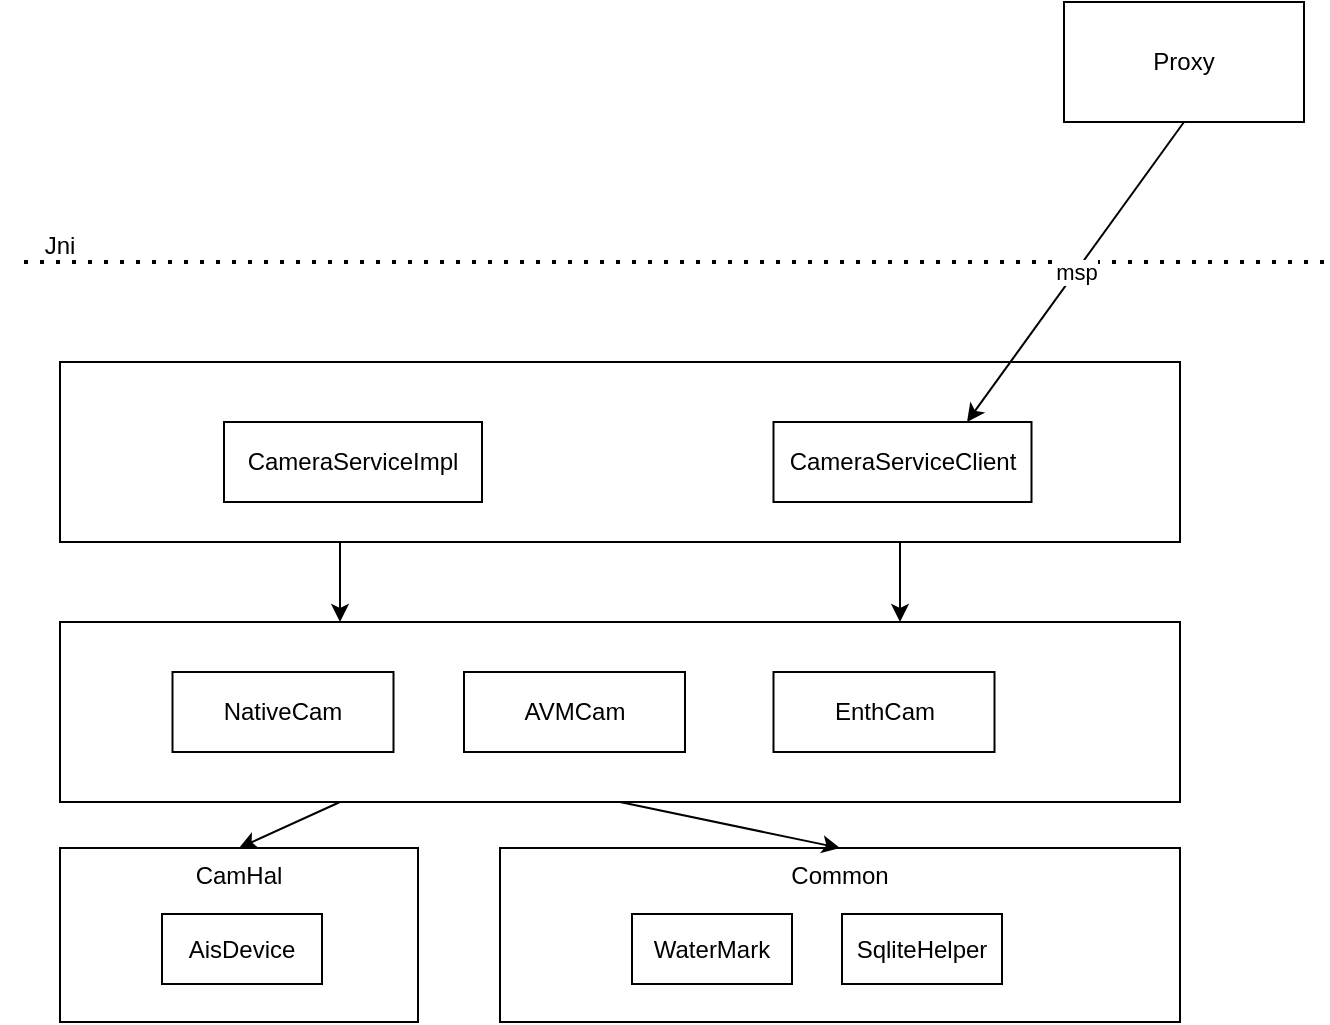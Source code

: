 <mxfile version="16.1.4" type="github" pages="2">
  <diagram id="tb1Oh87HVTWQbizAyNp_" name="Page-1">
    <mxGraphModel dx="1990" dy="1133" grid="1" gridSize="10" guides="1" tooltips="1" connect="1" arrows="1" fold="1" page="1" pageScale="1" pageWidth="827" pageHeight="1169" math="0" shadow="0">
      <root>
        <mxCell id="0" />
        <mxCell id="1" parent="0" />
        <mxCell id="r3CdGSNLSoonVnB5vRf6-3" value="CamHal" style="rounded=0;whiteSpace=wrap;html=1;verticalAlign=top;" vertex="1" parent="1">
          <mxGeometry x="118" y="663" width="179" height="87" as="geometry" />
        </mxCell>
        <mxCell id="r3CdGSNLSoonVnB5vRf6-4" value="AisDevice" style="rounded=0;whiteSpace=wrap;html=1;" vertex="1" parent="1">
          <mxGeometry x="169" y="696" width="80" height="35" as="geometry" />
        </mxCell>
        <mxCell id="r3CdGSNLSoonVnB5vRf6-5" value="Common" style="rounded=0;whiteSpace=wrap;html=1;verticalAlign=top;" vertex="1" parent="1">
          <mxGeometry x="338" y="663" width="340" height="87" as="geometry" />
        </mxCell>
        <mxCell id="r3CdGSNLSoonVnB5vRf6-6" value="WaterMark" style="rounded=0;whiteSpace=wrap;html=1;" vertex="1" parent="1">
          <mxGeometry x="404" y="696" width="80" height="35" as="geometry" />
        </mxCell>
        <mxCell id="r3CdGSNLSoonVnB5vRf6-7" value="SqliteHelper" style="rounded=0;whiteSpace=wrap;html=1;" vertex="1" parent="1">
          <mxGeometry x="509" y="696" width="80" height="35" as="geometry" />
        </mxCell>
        <mxCell id="r3CdGSNLSoonVnB5vRf6-9" value="" style="rounded=0;whiteSpace=wrap;html=1;" vertex="1" parent="1">
          <mxGeometry x="118" y="550" width="560" height="90" as="geometry" />
        </mxCell>
        <mxCell id="r3CdGSNLSoonVnB5vRf6-10" value="NativeCam" style="rounded=0;whiteSpace=wrap;html=1;" vertex="1" parent="1">
          <mxGeometry x="174.25" y="575" width="110.5" height="40" as="geometry" />
        </mxCell>
        <mxCell id="r3CdGSNLSoonVnB5vRf6-11" value="AVMCam" style="rounded=0;whiteSpace=wrap;html=1;" vertex="1" parent="1">
          <mxGeometry x="320" y="575" width="110.5" height="40" as="geometry" />
        </mxCell>
        <mxCell id="r3CdGSNLSoonVnB5vRf6-12" value="EnthCam" style="rounded=0;whiteSpace=wrap;html=1;" vertex="1" parent="1">
          <mxGeometry x="474.75" y="575" width="110.5" height="40" as="geometry" />
        </mxCell>
        <mxCell id="r3CdGSNLSoonVnB5vRf6-13" value="" style="rounded=0;whiteSpace=wrap;html=1;" vertex="1" parent="1">
          <mxGeometry x="118" y="420" width="560" height="90" as="geometry" />
        </mxCell>
        <mxCell id="r3CdGSNLSoonVnB5vRf6-14" value="CameraServiceImpl" style="rounded=0;whiteSpace=wrap;html=1;" vertex="1" parent="1">
          <mxGeometry x="200" y="450" width="129" height="40" as="geometry" />
        </mxCell>
        <mxCell id="r3CdGSNLSoonVnB5vRf6-15" value="CameraServiceClient" style="rounded=0;whiteSpace=wrap;html=1;" vertex="1" parent="1">
          <mxGeometry x="474.75" y="450" width="129" height="40" as="geometry" />
        </mxCell>
        <mxCell id="r3CdGSNLSoonVnB5vRf6-16" value="" style="endArrow=classic;html=1;rounded=0;exitX=0.25;exitY=1;exitDx=0;exitDy=0;entryX=0.5;entryY=0;entryDx=0;entryDy=0;" edge="1" parent="1" source="r3CdGSNLSoonVnB5vRf6-9" target="r3CdGSNLSoonVnB5vRf6-3">
          <mxGeometry width="50" height="50" relative="1" as="geometry">
            <mxPoint x="488" y="560" as="sourcePoint" />
            <mxPoint x="538" y="510" as="targetPoint" />
          </mxGeometry>
        </mxCell>
        <mxCell id="r3CdGSNLSoonVnB5vRf6-17" value="" style="endArrow=classic;html=1;rounded=0;exitX=0.5;exitY=1;exitDx=0;exitDy=0;entryX=0.5;entryY=0;entryDx=0;entryDy=0;" edge="1" parent="1" source="r3CdGSNLSoonVnB5vRf6-9" target="r3CdGSNLSoonVnB5vRf6-5">
          <mxGeometry width="50" height="50" relative="1" as="geometry">
            <mxPoint x="488" y="560" as="sourcePoint" />
            <mxPoint x="538" y="510" as="targetPoint" />
          </mxGeometry>
        </mxCell>
        <mxCell id="r3CdGSNLSoonVnB5vRf6-18" value="" style="endArrow=classic;html=1;rounded=0;exitX=0.25;exitY=1;exitDx=0;exitDy=0;entryX=0.25;entryY=0;entryDx=0;entryDy=0;" edge="1" parent="1" source="r3CdGSNLSoonVnB5vRf6-13" target="r3CdGSNLSoonVnB5vRf6-9">
          <mxGeometry width="50" height="50" relative="1" as="geometry">
            <mxPoint x="488" y="560" as="sourcePoint" />
            <mxPoint x="538" y="510" as="targetPoint" />
          </mxGeometry>
        </mxCell>
        <mxCell id="r3CdGSNLSoonVnB5vRf6-19" value="" style="endArrow=classic;html=1;rounded=0;exitX=0.75;exitY=1;exitDx=0;exitDy=0;entryX=0.75;entryY=0;entryDx=0;entryDy=0;" edge="1" parent="1" source="r3CdGSNLSoonVnB5vRf6-13" target="r3CdGSNLSoonVnB5vRf6-9">
          <mxGeometry width="50" height="50" relative="1" as="geometry">
            <mxPoint x="488" y="560" as="sourcePoint" />
            <mxPoint x="538" y="510" as="targetPoint" />
          </mxGeometry>
        </mxCell>
        <mxCell id="r3CdGSNLSoonVnB5vRf6-20" value="" style="endArrow=none;dashed=1;html=1;dashPattern=1 3;strokeWidth=2;rounded=0;" edge="1" parent="1">
          <mxGeometry width="50" height="50" relative="1" as="geometry">
            <mxPoint x="100" y="370" as="sourcePoint" />
            <mxPoint x="750" y="370" as="targetPoint" />
          </mxGeometry>
        </mxCell>
        <mxCell id="r3CdGSNLSoonVnB5vRf6-21" value="Proxy" style="rounded=0;whiteSpace=wrap;html=1;" vertex="1" parent="1">
          <mxGeometry x="620" y="240" width="120" height="60" as="geometry" />
        </mxCell>
        <mxCell id="r3CdGSNLSoonVnB5vRf6-23" value="msp" style="endArrow=classic;html=1;rounded=0;exitX=0.5;exitY=1;exitDx=0;exitDy=0;entryX=0.75;entryY=0;entryDx=0;entryDy=0;" edge="1" parent="1" source="r3CdGSNLSoonVnB5vRf6-21" target="r3CdGSNLSoonVnB5vRf6-15">
          <mxGeometry width="50" height="50" relative="1" as="geometry">
            <mxPoint x="600" y="330" as="sourcePoint" />
            <mxPoint x="650" y="280" as="targetPoint" />
          </mxGeometry>
        </mxCell>
        <mxCell id="r3CdGSNLSoonVnB5vRf6-25" value="Jni" style="text;html=1;strokeColor=none;fillColor=none;align=center;verticalAlign=middle;whiteSpace=wrap;rounded=0;" vertex="1" parent="1">
          <mxGeometry x="88" y="347" width="60" height="30" as="geometry" />
        </mxCell>
      </root>
    </mxGraphModel>
  </diagram>
  <diagram id="Vr9krDSfsFgZfgIQ5jhV" name="Page-2">
    <mxGraphModel dx="1137" dy="647" grid="1" gridSize="10" guides="1" tooltips="1" connect="1" arrows="1" fold="1" page="1" pageScale="1" pageWidth="827" pageHeight="1169" math="0" shadow="0">
      <root>
        <mxCell id="u3Q_NO3_-VGqsI23rNcN-0" />
        <mxCell id="u3Q_NO3_-VGqsI23rNcN-1" parent="u3Q_NO3_-VGqsI23rNcN-0" />
        <mxCell id="lzBk6uFQj6bkeU6I54EV-19" value="HHTCameraService" style="rounded=0;whiteSpace=wrap;html=1;verticalAlign=top;align=left;fillColor=#e1d5e7;strokeColor=#9673a6;" vertex="1" parent="u3Q_NO3_-VGqsI23rNcN-1">
          <mxGeometry x="137" y="451.45" width="850" height="548.55" as="geometry" />
        </mxCell>
        <mxCell id="lzBk6uFQj6bkeU6I54EV-20" value="&lt;span style=&quot;text-align: center&quot;&gt;CameraServiceManager&lt;/span&gt;" style="rounded=0;whiteSpace=wrap;html=1;verticalAlign=top;align=left;fillColor=#FFF2CC;" vertex="1" parent="u3Q_NO3_-VGqsI23rNcN-1">
          <mxGeometry x="137" y="275" width="850" height="130" as="geometry" />
        </mxCell>
        <mxCell id="u3Q_NO3_-VGqsI23rNcN-11" value="LoopRecord" style="rounded=0;whiteSpace=wrap;html=1;verticalAlign=top;align=left;fillColor=#e1d5e7;strokeColor=#9673a6;" vertex="1" parent="u3Q_NO3_-VGqsI23rNcN-1">
          <mxGeometry x="150" y="590.45" width="507" height="240" as="geometry" />
        </mxCell>
        <mxCell id="u3Q_NO3_-VGqsI23rNcN-10" value="Common" style="rounded=0;whiteSpace=wrap;html=1;verticalAlign=top;align=left;fillColor=#e1d5e7;strokeColor=#9673a6;" vertex="1" parent="u3Q_NO3_-VGqsI23rNcN-1">
          <mxGeometry x="673" y="590.45" width="297" height="240" as="geometry" />
        </mxCell>
        <mxCell id="u3Q_NO3_-VGqsI23rNcN-2" value="LoopRecordImpl" style="rounded=0;whiteSpace=wrap;html=1;align=left;verticalAlign=top;fillColor=#e1d5e7;strokeColor=#9673a6;" vertex="1" parent="u3Q_NO3_-VGqsI23rNcN-1">
          <mxGeometry x="160" y="624" width="490" height="107" as="geometry" />
        </mxCell>
        <mxCell id="u3Q_NO3_-VGqsI23rNcN-4" value="LoopRecordComsumer" style="rounded=0;whiteSpace=wrap;html=1;fillColor=#e1d5e7;strokeColor=#9673a6;" vertex="1" parent="u3Q_NO3_-VGqsI23rNcN-1">
          <mxGeometry x="306" y="758.45" width="180" height="60" as="geometry" />
        </mxCell>
        <mxCell id="u3Q_NO3_-VGqsI23rNcN-5" value="EncodeQueue" style="rounded=0;whiteSpace=wrap;html=1;fillColor=#e1d5e7;strokeColor=#9673a6;" vertex="1" parent="u3Q_NO3_-VGqsI23rNcN-1">
          <mxGeometry x="836.75" y="618.95" width="120" height="60" as="geometry" />
        </mxCell>
        <mxCell id="u3Q_NO3_-VGqsI23rNcN-6" value="GLRGBSurface" style="rounded=0;whiteSpace=wrap;html=1;fillColor=#e1d5e7;strokeColor=#9673a6;" vertex="1" parent="u3Q_NO3_-VGqsI23rNcN-1">
          <mxGeometry x="836.75" y="690.95" width="120" height="60" as="geometry" />
        </mxCell>
        <mxCell id="u3Q_NO3_-VGqsI23rNcN-7" value="Watermark" style="rounded=0;whiteSpace=wrap;html=1;fillColor=#e1d5e7;strokeColor=#9673a6;" vertex="1" parent="u3Q_NO3_-VGqsI23rNcN-1">
          <mxGeometry x="836.75" y="764.95" width="120" height="60" as="geometry" />
        </mxCell>
        <mxCell id="u3Q_NO3_-VGqsI23rNcN-8" value="FileHelper" style="rounded=0;whiteSpace=wrap;html=1;fillColor=#e1d5e7;strokeColor=#9673a6;" vertex="1" parent="u3Q_NO3_-VGqsI23rNcN-1">
          <mxGeometry x="680" y="765.45" width="120" height="60" as="geometry" />
        </mxCell>
        <mxCell id="u3Q_NO3_-VGqsI23rNcN-9" value="SqliteHelper" style="rounded=0;whiteSpace=wrap;html=1;fillColor=#e1d5e7;strokeColor=#9673a6;" vertex="1" parent="u3Q_NO3_-VGqsI23rNcN-1">
          <mxGeometry x="680" y="690.45" width="120" height="60" as="geometry" />
        </mxCell>
        <mxCell id="u3Q_NO3_-VGqsI23rNcN-12" value="AisProvider" style="rounded=0;whiteSpace=wrap;html=1;align=center;verticalAlign=middle;fillColor=#e1d5e7;strokeColor=#9673a6;" vertex="1" parent="u3Q_NO3_-VGqsI23rNcN-1">
          <mxGeometry x="160" y="758.45" width="140" height="60" as="geometry" />
        </mxCell>
        <mxCell id="u3Q_NO3_-VGqsI23rNcN-13" value="FileProvider" style="rounded=0;whiteSpace=wrap;html=1;fillColor=#e1d5e7;strokeColor=#9673a6;" vertex="1" parent="u3Q_NO3_-VGqsI23rNcN-1">
          <mxGeometry x="500" y="758.45" width="150" height="60" as="geometry" />
        </mxCell>
        <mxCell id="u3Q_NO3_-VGqsI23rNcN-14" value="CamHal" style="rounded=0;whiteSpace=wrap;html=1;verticalAlign=top;align=left;fillColor=#e1d5e7;strokeColor=#9673a6;" vertex="1" parent="u3Q_NO3_-VGqsI23rNcN-1">
          <mxGeometry x="150" y="861.45" width="830" height="138.55" as="geometry" />
        </mxCell>
        <mxCell id="u3Q_NO3_-VGqsI23rNcN-15" value="AisDevice" style="rounded=0;whiteSpace=wrap;html=1;align=left;verticalAlign=top;fillColor=#e1d5e7;strokeColor=#9673a6;" vertex="1" parent="u3Q_NO3_-VGqsI23rNcN-1">
          <mxGeometry x="167" y="899.45" width="800" height="90.55" as="geometry" />
        </mxCell>
        <mxCell id="u3Q_NO3_-VGqsI23rNcN-16" value="" style="endArrow=classic;html=1;rounded=0;entryX=0.5;entryY=1;entryDx=0;entryDy=0;fillColor=#f8cecc;strokeColor=#0000CC;startArrow=classic;startFill=1;" edge="1" parent="u3Q_NO3_-VGqsI23rNcN-1" target="u3Q_NO3_-VGqsI23rNcN-12">
          <mxGeometry width="50" height="50" relative="1" as="geometry">
            <mxPoint x="230" y="901" as="sourcePoint" />
            <mxPoint x="499" y="850.45" as="targetPoint" />
          </mxGeometry>
        </mxCell>
        <mxCell id="u3Q_NO3_-VGqsI23rNcN-17" value="" style="endArrow=classic;html=1;rounded=0;exitX=1;exitY=0.5;exitDx=0;exitDy=0;entryX=0.5;entryY=1;entryDx=0;entryDy=0;fillColor=#f8cecc;strokeColor=#0000CC;startArrow=classic;startFill=1;" edge="1" parent="u3Q_NO3_-VGqsI23rNcN-1" source="u3Q_NO3_-VGqsI23rNcN-5" target="u3Q_NO3_-VGqsI23rNcN-4">
          <mxGeometry width="50" height="50" relative="1" as="geometry">
            <mxPoint x="449" y="900.45" as="sourcePoint" />
            <mxPoint x="499" y="850.45" as="targetPoint" />
            <Array as="points">
              <mxPoint x="980" y="649" />
              <mxPoint x="980" y="741" />
              <mxPoint x="980" y="854" />
              <mxPoint x="700" y="854" />
              <mxPoint x="396" y="854" />
            </Array>
          </mxGeometry>
        </mxCell>
        <mxCell id="u3Q_NO3_-VGqsI23rNcN-18" value="" style="endArrow=classic;html=1;rounded=0;exitX=0.5;exitY=1;exitDx=0;exitDy=0;entryX=0.5;entryY=1;entryDx=0;entryDy=0;fillColor=#f8cecc;strokeColor=#0000CC;startArrow=classic;startFill=1;" edge="1" parent="u3Q_NO3_-VGqsI23rNcN-1" source="u3Q_NO3_-VGqsI23rNcN-8" target="u3Q_NO3_-VGqsI23rNcN-13">
          <mxGeometry width="50" height="50" relative="1" as="geometry">
            <mxPoint x="449" y="900.45" as="sourcePoint" />
            <mxPoint x="499" y="850.45" as="targetPoint" />
            <Array as="points">
              <mxPoint x="740" y="844" />
              <mxPoint x="660" y="844" />
              <mxPoint x="575" y="844" />
            </Array>
          </mxGeometry>
        </mxCell>
        <mxCell id="u3Q_NO3_-VGqsI23rNcN-19" value="" style="endArrow=classic;html=1;rounded=0;exitX=0.5;exitY=0;exitDx=0;exitDy=0;entryX=0.5;entryY=1;entryDx=0;entryDy=0;" edge="1" parent="u3Q_NO3_-VGqsI23rNcN-1" source="u3Q_NO3_-VGqsI23rNcN-6" target="u3Q_NO3_-VGqsI23rNcN-5">
          <mxGeometry width="50" height="50" relative="1" as="geometry">
            <mxPoint x="1069.25" y="660.95" as="sourcePoint" />
            <mxPoint x="1119.25" y="610.95" as="targetPoint" />
          </mxGeometry>
        </mxCell>
        <mxCell id="u3Q_NO3_-VGqsI23rNcN-20" value="" style="endArrow=classic;html=1;rounded=0;exitX=0.5;exitY=0;exitDx=0;exitDy=0;entryX=0.5;entryY=1;entryDx=0;entryDy=0;" edge="1" parent="u3Q_NO3_-VGqsI23rNcN-1" source="u3Q_NO3_-VGqsI23rNcN-7" target="u3Q_NO3_-VGqsI23rNcN-6">
          <mxGeometry width="50" height="50" relative="1" as="geometry">
            <mxPoint x="1136.25" y="813.95" as="sourcePoint" />
            <mxPoint x="1106.25" y="790.95" as="targetPoint" />
          </mxGeometry>
        </mxCell>
        <mxCell id="u3Q_NO3_-VGqsI23rNcN-22" value="" style="endArrow=classic;html=1;rounded=0;exitX=0.25;exitY=1;exitDx=0;exitDy=0;entryX=0.75;entryY=1;entryDx=0;entryDy=0;fillColor=#f8cecc;strokeColor=#0000CC;startArrow=classic;startFill=1;" edge="1" parent="u3Q_NO3_-VGqsI23rNcN-1" source="u3Q_NO3_-VGqsI23rNcN-9" target="u3Q_NO3_-VGqsI23rNcN-13">
          <mxGeometry width="50" height="50" relative="1" as="geometry">
            <mxPoint x="676" y="993.45" as="sourcePoint" />
            <mxPoint x="631" y="783.45" as="targetPoint" />
            <Array as="points">
              <mxPoint x="710" y="840.45" />
              <mxPoint x="613" y="840" />
            </Array>
          </mxGeometry>
        </mxCell>
        <mxCell id="u3Q_NO3_-VGqsI23rNcN-23" value="" style="endArrow=classic;html=1;rounded=0;exitX=0.5;exitY=0;exitDx=0;exitDy=0;startArrow=classic;startFill=1;strokeColor=#0000CC;entryX=0.143;entryY=1.01;entryDx=0;entryDy=0;entryPerimeter=0;" edge="1" parent="u3Q_NO3_-VGqsI23rNcN-1" source="u3Q_NO3_-VGqsI23rNcN-12" target="u3Q_NO3_-VGqsI23rNcN-2">
          <mxGeometry width="50" height="50" relative="1" as="geometry">
            <mxPoint x="357" y="910.45" as="sourcePoint" />
            <mxPoint x="230" y="721" as="targetPoint" />
          </mxGeometry>
        </mxCell>
        <mxCell id="u3Q_NO3_-VGqsI23rNcN-25" value="" style="endArrow=classic;html=1;rounded=0;exitX=0.5;exitY=0;exitDx=0;exitDy=0;startArrow=classic;startFill=1;strokeColor=#0000CC;entryX=0.48;entryY=1.01;entryDx=0;entryDy=0;entryPerimeter=0;" edge="1" parent="u3Q_NO3_-VGqsI23rNcN-1" source="u3Q_NO3_-VGqsI23rNcN-4" target="u3Q_NO3_-VGqsI23rNcN-2">
          <mxGeometry width="50" height="50" relative="1" as="geometry">
            <mxPoint x="237" y="733.45" as="sourcePoint" />
            <mxPoint x="398" y="724" as="targetPoint" />
          </mxGeometry>
        </mxCell>
        <mxCell id="u3Q_NO3_-VGqsI23rNcN-26" value="" style="endArrow=classic;html=1;rounded=0;exitX=0;exitY=0.5;exitDx=0;exitDy=0;entryX=1;entryY=0.5;entryDx=0;entryDy=0;" edge="1" parent="u3Q_NO3_-VGqsI23rNcN-1" source="u3Q_NO3_-VGqsI23rNcN-13" target="u3Q_NO3_-VGqsI23rNcN-4">
          <mxGeometry width="50" height="50" relative="1" as="geometry">
            <mxPoint x="237" y="749.45" as="sourcePoint" />
            <mxPoint x="387" y="726.45" as="targetPoint" />
          </mxGeometry>
        </mxCell>
        <mxCell id="u3Q_NO3_-VGqsI23rNcN-27" value="" style="endArrow=classic;html=1;rounded=0;exitX=0.5;exitY=0;exitDx=0;exitDy=0;startArrow=classic;startFill=1;strokeColor=#0000CC;" edge="1" parent="u3Q_NO3_-VGqsI23rNcN-1" source="u3Q_NO3_-VGqsI23rNcN-13">
          <mxGeometry width="50" height="50" relative="1" as="geometry">
            <mxPoint x="357" y="910.45" as="sourcePoint" />
            <mxPoint x="575" y="731" as="targetPoint" />
          </mxGeometry>
        </mxCell>
        <mxCell id="u3Q_NO3_-VGqsI23rNcN-28" value="HHTCameraServiceImpl" style="rounded=0;whiteSpace=wrap;html=1;align=left;verticalAlign=top;fillColor=#e1d5e7;strokeColor=#9673a6;" vertex="1" parent="u3Q_NO3_-VGqsI23rNcN-1">
          <mxGeometry x="150" y="480" width="510" height="84" as="geometry" />
        </mxCell>
        <mxCell id="u3Q_NO3_-VGqsI23rNcN-29" value="" style="endArrow=classic;html=1;rounded=0;fillColor=#f8cecc;strokeColor=#0000CC;startArrow=classic;startFill=1;entryX=0.235;entryY=1.012;entryDx=0;entryDy=0;entryPerimeter=0;" edge="1" parent="u3Q_NO3_-VGqsI23rNcN-1" target="u3Q_NO3_-VGqsI23rNcN-28">
          <mxGeometry width="50" height="50" relative="1" as="geometry">
            <mxPoint x="270" y="624" as="sourcePoint" />
            <mxPoint x="270" y="570" as="targetPoint" />
          </mxGeometry>
        </mxCell>
        <mxCell id="u3Q_NO3_-VGqsI23rNcN-51" value="HHTCameraServiceClient" style="rounded=0;whiteSpace=wrap;html=1;align=left;verticalAlign=top;fillColor=#e1d5e7;strokeColor=#9673a6;" vertex="1" parent="u3Q_NO3_-VGqsI23rNcN-1">
          <mxGeometry x="690" y="480" width="277" height="84" as="geometry" />
        </mxCell>
        <mxCell id="u3Q_NO3_-VGqsI23rNcN-52" value="" style="endArrow=classic;html=1;rounded=0;labelBorderColor=none;fontColor=#66FF66;exitX=1;exitY=0.5;exitDx=0;exitDy=0;entryX=0;entryY=0.5;entryDx=0;entryDy=0;startArrow=classic;startFill=1;strokeColor=#0000CC;" edge="1" parent="u3Q_NO3_-VGqsI23rNcN-1" source="u3Q_NO3_-VGqsI23rNcN-28" target="u3Q_NO3_-VGqsI23rNcN-51">
          <mxGeometry width="50" height="50" relative="1" as="geometry">
            <mxPoint x="218" y="751.45" as="sourcePoint" />
            <mxPoint x="268" y="701.45" as="targetPoint" />
          </mxGeometry>
        </mxCell>
        <mxCell id="lzBk6uFQj6bkeU6I54EV-0" value="CameraDevice" style="rounded=0;whiteSpace=wrap;html=1;fontColor=#000000;align=left;verticalAlign=top;fillColor=#FFF2CC;" vertex="1" parent="u3Q_NO3_-VGqsI23rNcN-1">
          <mxGeometry x="152.25" y="308.5" width="317.75" height="82.5" as="geometry" />
        </mxCell>
        <mxCell id="lzBk6uFQj6bkeU6I54EV-1" value="" style="rounded=0;whiteSpace=wrap;html=1;dashed=1;fillColor=#E6E6E6;strokeWidth=2;" vertex="1" parent="u3Q_NO3_-VGqsI23rNcN-1">
          <mxGeometry x="144.25" y="102" width="845.75" height="150" as="geometry" />
        </mxCell>
        <mxCell id="lzBk6uFQj6bkeU6I54EV-2" value="" style="rounded=1;whiteSpace=wrap;html=1;fillColor=none;strokeWidth=2;dashed=1;" vertex="1" parent="u3Q_NO3_-VGqsI23rNcN-1">
          <mxGeometry x="602" y="142" width="372.75" height="95" as="geometry" />
        </mxCell>
        <mxCell id="lzBk6uFQj6bkeU6I54EV-3" value="Legend" style="text;html=1;strokeColor=none;fillColor=none;align=center;verticalAlign=middle;whiteSpace=wrap;rounded=0;dashed=1;fontSize=16;fontStyle=1" vertex="1" parent="u3Q_NO3_-VGqsI23rNcN-1">
          <mxGeometry x="152.25" y="112" width="70" height="20" as="geometry" />
        </mxCell>
        <mxCell id="lzBk6uFQj6bkeU6I54EV-4" value="Invoke Type" style="text;html=1;strokeColor=none;fillColor=none;align=center;verticalAlign=middle;whiteSpace=wrap;rounded=0;dashed=1;fontSize=16;fontStyle=3" vertex="1" parent="u3Q_NO3_-VGqsI23rNcN-1">
          <mxGeometry x="624" y="147" width="120" height="20" as="geometry" />
        </mxCell>
        <mxCell id="lzBk6uFQj6bkeU6I54EV-5" value="&lt;font style=&quot;font-size: 12px&quot;&gt;&lt;b&gt;Binder&lt;/b&gt;&lt;/font&gt;" style="text;html=1;strokeColor=none;fillColor=none;align=center;verticalAlign=middle;whiteSpace=wrap;rounded=0;dashed=1;fontSize=16;fontStyle=0" vertex="1" parent="u3Q_NO3_-VGqsI23rNcN-1">
          <mxGeometry x="640.75" y="179.5" width="120" height="20" as="geometry" />
        </mxCell>
        <mxCell id="lzBk6uFQj6bkeU6I54EV-6" value="" style="endArrow=classic;startArrow=classic;html=1;fontSize=16;strokeColor=#3333FF;dashed=1;" edge="1" parent="u3Q_NO3_-VGqsI23rNcN-1">
          <mxGeometry width="50" height="50" relative="1" as="geometry">
            <mxPoint x="661.75" y="207" as="sourcePoint" />
            <mxPoint x="741.75" y="207" as="targetPoint" />
          </mxGeometry>
        </mxCell>
        <mxCell id="lzBk6uFQj6bkeU6I54EV-7" value="&lt;font style=&quot;font-size: 12px&quot;&gt;&lt;b&gt;Binder(vnd)&lt;/b&gt;&lt;/font&gt;" style="text;html=1;strokeColor=none;fillColor=none;align=center;verticalAlign=middle;whiteSpace=wrap;rounded=0;dashed=1;fontSize=16;fontStyle=0" vertex="1" parent="u3Q_NO3_-VGqsI23rNcN-1">
          <mxGeometry x="752.75" y="179.5" width="120" height="20" as="geometry" />
        </mxCell>
        <mxCell id="lzBk6uFQj6bkeU6I54EV-8" value="" style="endArrow=classic;startArrow=classic;html=1;fontSize=16;strokeColor=#FF0000;dashed=1;" edge="1" parent="u3Q_NO3_-VGqsI23rNcN-1">
          <mxGeometry width="50" height="50" relative="1" as="geometry">
            <mxPoint x="772.75" y="207" as="sourcePoint" />
            <mxPoint x="852.75" y="207" as="targetPoint" />
          </mxGeometry>
        </mxCell>
        <mxCell id="lzBk6uFQj6bkeU6I54EV-9" value="&lt;span style=&quot;font-size: 12px&quot;&gt;&lt;b&gt;Invoke&lt;/b&gt;&lt;/span&gt;" style="text;html=1;strokeColor=none;fillColor=none;align=center;verticalAlign=middle;whiteSpace=wrap;rounded=0;dashed=1;fontSize=16;fontStyle=0" vertex="1" parent="u3Q_NO3_-VGqsI23rNcN-1">
          <mxGeometry x="862.75" y="179.5" width="120" height="20" as="geometry" />
        </mxCell>
        <mxCell id="lzBk6uFQj6bkeU6I54EV-10" value="" style="endArrow=classic;startArrow=classic;html=1;fontSize=16;strokeColor=#3333FF;" edge="1" parent="u3Q_NO3_-VGqsI23rNcN-1">
          <mxGeometry width="50" height="50" relative="1" as="geometry">
            <mxPoint x="882.75" y="207" as="sourcePoint" />
            <mxPoint x="962.75" y="207" as="targetPoint" />
          </mxGeometry>
        </mxCell>
        <mxCell id="lzBk6uFQj6bkeU6I54EV-11" value="" style="rounded=1;whiteSpace=wrap;html=1;fillColor=none;strokeWidth=2;dashed=1;" vertex="1" parent="u3Q_NO3_-VGqsI23rNcN-1">
          <mxGeometry x="158" y="142" width="432" height="95" as="geometry" />
        </mxCell>
        <mxCell id="lzBk6uFQj6bkeU6I54EV-12" value="Scope" style="text;html=1;strokeColor=none;fillColor=none;align=center;verticalAlign=middle;whiteSpace=wrap;rounded=0;dashed=1;fontSize=16;fontStyle=3" vertex="1" parent="u3Q_NO3_-VGqsI23rNcN-1">
          <mxGeometry x="130" y="142" width="120" height="20" as="geometry" />
        </mxCell>
        <mxCell id="lzBk6uFQj6bkeU6I54EV-13" value="&lt;b&gt;AOSP&lt;/b&gt;" style="rounded=1;whiteSpace=wrap;html=1;shadow=0;align=center;verticalAlign=top;fillColor=#CCE5FF;" vertex="1" parent="u3Q_NO3_-VGqsI23rNcN-1">
          <mxGeometry x="317" y="187.69" width="120" height="30" as="geometry" />
        </mxCell>
        <mxCell id="lzBk6uFQj6bkeU6I54EV-14" value="&lt;b&gt;HMI&lt;/b&gt;" style="rounded=1;whiteSpace=wrap;html=1;shadow=0;align=center;verticalAlign=top;fillColor=#fff2cc;" vertex="1" parent="u3Q_NO3_-VGqsI23rNcN-1">
          <mxGeometry x="188" y="187.69" width="120" height="30" as="geometry" />
        </mxCell>
        <mxCell id="lzBk6uFQj6bkeU6I54EV-15" value="&lt;b&gt;MW&lt;/b&gt;" style="rounded=1;whiteSpace=wrap;html=1;shadow=0;align=center;verticalAlign=top;fillColor=#E5CCFF;" vertex="1" parent="u3Q_NO3_-VGqsI23rNcN-1">
          <mxGeometry x="448" y="187.69" width="120" height="30" as="geometry" />
        </mxCell>
        <mxCell id="lzBk6uFQj6bkeU6I54EV-21" value="" style="endArrow=none;dashed=1;html=1;rounded=0;labelBorderColor=none;fontColor=#000000;" edge="1" parent="u3Q_NO3_-VGqsI23rNcN-1">
          <mxGeometry width="50" height="50" relative="1" as="geometry">
            <mxPoint x="80" y="430" as="sourcePoint" />
            <mxPoint x="1040" y="430" as="targetPoint" />
          </mxGeometry>
        </mxCell>
        <mxCell id="lzBk6uFQj6bkeU6I54EV-22" value="Msp Binder" style="endArrow=classic;startArrow=classic;html=1;fontSize=16;strokeColor=#3333FF;dashed=1;entryX=0.75;entryY=0;entryDx=0;entryDy=0;exitX=0.895;exitY=0.992;exitDx=0;exitDy=0;exitPerimeter=0;" edge="1" parent="u3Q_NO3_-VGqsI23rNcN-1" source="lzBk6uFQj6bkeU6I54EV-20" target="u3Q_NO3_-VGqsI23rNcN-51">
          <mxGeometry width="50" height="50" relative="1" as="geometry">
            <mxPoint x="892" y="414" as="sourcePoint" />
            <mxPoint x="930" y="344" as="targetPoint" />
          </mxGeometry>
        </mxCell>
        <mxCell id="lzBk6uFQj6bkeU6I54EV-23" value="CameraController" style="rounded=0;whiteSpace=wrap;html=1;fontColor=#000000;align=left;verticalAlign=top;fillColor=#FFF2CC;" vertex="1" parent="u3Q_NO3_-VGqsI23rNcN-1">
          <mxGeometry x="480" y="308.5" width="490" height="82.5" as="geometry" />
        </mxCell>
        <mxCell id="lzBk6uFQj6bkeU6I54EV-24" value="AisServer" style="rounded=0;whiteSpace=wrap;html=1;fillColor=#dae8fc;strokeColor=#6c8ebf;align=left;verticalAlign=top;" vertex="1" parent="u3Q_NO3_-VGqsI23rNcN-1">
          <mxGeometry x="138.75" y="1051" width="853" height="69" as="geometry" />
        </mxCell>
        <mxCell id="lzBk6uFQj6bkeU6I54EV-25" value="Hidl&amp;nbsp; binder" style="endArrow=classic;startArrow=classic;html=1;fontSize=16;strokeColor=#FF0000;dashed=1;exitX=0.5;exitY=1;exitDx=0;exitDy=0;entryX=0.5;entryY=0;entryDx=0;entryDy=0;" edge="1" parent="u3Q_NO3_-VGqsI23rNcN-1" source="u3Q_NO3_-VGqsI23rNcN-15" target="lzBk6uFQj6bkeU6I54EV-24">
          <mxGeometry width="50" height="50" relative="1" as="geometry">
            <mxPoint x="1010" y="1064" as="sourcePoint" />
            <mxPoint x="1090" y="1064" as="targetPoint" />
          </mxGeometry>
        </mxCell>
        <mxCell id="lzBk6uFQj6bkeU6I54EV-26" value="startRecord" style="whiteSpace=wrap;html=1;align=center;verticalAlign=middle;fillColor=#FFF2CC;fontColor=#000000;rounded=0;" vertex="1" parent="u3Q_NO3_-VGqsI23rNcN-1">
          <mxGeometry x="160" y="338" width="80" height="20" as="geometry" />
        </mxCell>
        <mxCell id="lzBk6uFQj6bkeU6I54EV-28" value="stopRecord" style="whiteSpace=wrap;html=1;align=center;verticalAlign=middle;fillColor=#FFF2CC;fontColor=#000000;rounded=0;" vertex="1" parent="u3Q_NO3_-VGqsI23rNcN-1">
          <mxGeometry x="250" y="338" width="80" height="20" as="geometry" />
        </mxCell>
        <mxCell id="lzBk6uFQj6bkeU6I54EV-29" value="getCameraState" style="whiteSpace=wrap;html=1;align=center;verticalAlign=middle;fillColor=#FFF2CC;fontColor=#000000;rounded=0;" vertex="1" parent="u3Q_NO3_-VGqsI23rNcN-1">
          <mxGeometry x="339" y="338" width="101" height="20" as="geometry" />
        </mxCell>
        <mxCell id="lzBk6uFQj6bkeU6I54EV-30" value="registerListener" style="whiteSpace=wrap;html=1;align=center;verticalAlign=middle;fillColor=#FFF2CC;fontColor=#000000;rounded=0;" vertex="1" parent="u3Q_NO3_-VGqsI23rNcN-1">
          <mxGeometry x="160" y="364" width="110" height="20" as="geometry" />
        </mxCell>
        <mxCell id="lzBk6uFQj6bkeU6I54EV-31" value="unregisterListener" style="whiteSpace=wrap;html=1;align=center;verticalAlign=middle;fillColor=#FFF2CC;fontColor=#000000;rounded=0;" vertex="1" parent="u3Q_NO3_-VGqsI23rNcN-1">
          <mxGeometry x="280" y="364" width="110" height="20" as="geometry" />
        </mxCell>
        <mxCell id="lzBk6uFQj6bkeU6I54EV-32" value="......" style="whiteSpace=wrap;html=1;align=center;verticalAlign=middle;fillColor=#FFF2CC;fontColor=#000000;rounded=0;" vertex="1" parent="u3Q_NO3_-VGqsI23rNcN-1">
          <mxGeometry x="402" y="364" width="44" height="20" as="geometry" />
        </mxCell>
        <mxCell id="lzBk6uFQj6bkeU6I54EV-33" value="setCameraEnableState" style="whiteSpace=wrap;html=1;align=center;verticalAlign=middle;fillColor=#FFF2CC;fontColor=#000000;rounded=0;" vertex="1" parent="u3Q_NO3_-VGqsI23rNcN-1">
          <mxGeometry x="494.75" y="338" width="135.25" height="20" as="geometry" />
        </mxCell>
        <mxCell id="lzBk6uFQj6bkeU6I54EV-34" value="registerListener" style="whiteSpace=wrap;html=1;align=center;verticalAlign=middle;fillColor=#FFF2CC;fontColor=#000000;rounded=0;" vertex="1" parent="u3Q_NO3_-VGqsI23rNcN-1">
          <mxGeometry x="495.75" y="367" width="110" height="20" as="geometry" />
        </mxCell>
        <mxCell id="lzBk6uFQj6bkeU6I54EV-35" value="unregisterListener" style="whiteSpace=wrap;html=1;align=center;verticalAlign=middle;fillColor=#FFF2CC;fontColor=#000000;rounded=0;" vertex="1" parent="u3Q_NO3_-VGqsI23rNcN-1">
          <mxGeometry x="619.75" y="367" width="110" height="20" as="geometry" />
        </mxCell>
        <mxCell id="lzBk6uFQj6bkeU6I54EV-36" value="setCameraWatermarkState" style="whiteSpace=wrap;html=1;align=center;verticalAlign=middle;fillColor=#FFF2CC;fontColor=#000000;rounded=0;" vertex="1" parent="u3Q_NO3_-VGqsI23rNcN-1">
          <mxGeometry x="639" y="338" width="154" height="20" as="geometry" />
        </mxCell>
        <mxCell id="lzBk6uFQj6bkeU6I54EV-37" value="setLoopRecordState" style="whiteSpace=wrap;html=1;align=center;verticalAlign=middle;fillColor=#FFF2CC;fontColor=#000000;rounded=0;" vertex="1" parent="u3Q_NO3_-VGqsI23rNcN-1">
          <mxGeometry x="746.75" y="367" width="131.25" height="20" as="geometry" />
        </mxCell>
        <mxCell id="lzBk6uFQj6bkeU6I54EV-38" value="......" style="whiteSpace=wrap;html=1;align=center;verticalAlign=middle;fillColor=#FFF2CC;fontColor=#000000;rounded=0;" vertex="1" parent="u3Q_NO3_-VGqsI23rNcN-1">
          <mxGeometry x="892" y="367" width="60" height="20" as="geometry" />
        </mxCell>
        <mxCell id="lzBk6uFQj6bkeU6I54EV-39" value="getCameraWatermarkState" style="whiteSpace=wrap;html=1;align=center;verticalAlign=middle;fillColor=#FFF2CC;fontColor=#000000;rounded=0;" vertex="1" parent="u3Q_NO3_-VGqsI23rNcN-1">
          <mxGeometry x="805" y="338" width="157" height="20" as="geometry" />
        </mxCell>
        <mxCell id="lzBk6uFQj6bkeU6I54EV-40" value="init" style="whiteSpace=wrap;html=1;align=center;verticalAlign=middle;fillColor=#e1d5e7;strokeColor=#9673a6;rounded=0;" vertex="1" parent="u3Q_NO3_-VGqsI23rNcN-1">
          <mxGeometry x="154" y="512" width="40" height="38" as="geometry" />
        </mxCell>
        <mxCell id="lzBk6uFQj6bkeU6I54EV-42" value="getCamera" style="whiteSpace=wrap;html=1;align=center;verticalAlign=middle;fillColor=#e1d5e7;strokeColor=#9673a6;rounded=0;" vertex="1" parent="u3Q_NO3_-VGqsI23rNcN-1">
          <mxGeometry x="198" y="512" width="70" height="38" as="geometry" />
        </mxCell>
        <mxCell id="lzBk6uFQj6bkeU6I54EV-43" value="getCameraIdList" style="whiteSpace=wrap;html=1;align=center;verticalAlign=middle;fillColor=#e1d5e7;strokeColor=#9673a6;rounded=0;" vertex="1" parent="u3Q_NO3_-VGqsI23rNcN-1">
          <mxGeometry x="272" y="512" width="100" height="38" as="geometry" />
        </mxCell>
        <mxCell id="lzBk6uFQj6bkeU6I54EV-44" value="registerListener" style="whiteSpace=wrap;html=1;align=center;verticalAlign=middle;fillColor=#e1d5e7;rounded=0;strokeColor=#9673a6;" vertex="1" parent="u3Q_NO3_-VGqsI23rNcN-1">
          <mxGeometry x="377" y="512" width="101" height="38" as="geometry" />
        </mxCell>
        <mxCell id="lzBk6uFQj6bkeU6I54EV-45" value="unregisterListener" style="whiteSpace=wrap;html=1;align=center;verticalAlign=middle;fillColor=#e1d5e7;rounded=0;strokeColor=#9673a6;" vertex="1" parent="u3Q_NO3_-VGqsI23rNcN-1">
          <mxGeometry x="482" y="512" width="110" height="38" as="geometry" />
        </mxCell>
        <mxCell id="lzBk6uFQj6bkeU6I54EV-46" value="registerListener" style="whiteSpace=wrap;html=1;align=center;verticalAlign=middle;fillColor=#e1d5e7;rounded=0;strokeColor=#9673a6;" vertex="1" parent="u3Q_NO3_-VGqsI23rNcN-1">
          <mxGeometry x="166" y="651.5" width="110" height="31.5" as="geometry" />
        </mxCell>
        <mxCell id="lzBk6uFQj6bkeU6I54EV-47" value="unregisterListener" style="whiteSpace=wrap;html=1;align=center;verticalAlign=middle;fillColor=#e1d5e7;rounded=0;strokeColor=#9673a6;" vertex="1" parent="u3Q_NO3_-VGqsI23rNcN-1">
          <mxGeometry x="285" y="651.5" width="108" height="31.5" as="geometry" />
        </mxCell>
        <mxCell id="lzBk6uFQj6bkeU6I54EV-48" value="startRecord" style="whiteSpace=wrap;html=1;align=center;verticalAlign=middle;fillColor=#e1d5e7;rounded=0;strokeColor=#9673a6;" vertex="1" parent="u3Q_NO3_-VGqsI23rNcN-1">
          <mxGeometry x="402" y="651.95" width="80" height="31.05" as="geometry" />
        </mxCell>
        <mxCell id="lzBk6uFQj6bkeU6I54EV-49" value="stopRecord" style="whiteSpace=wrap;html=1;align=center;verticalAlign=middle;fillColor=#e1d5e7;rounded=0;strokeColor=#9673a6;" vertex="1" parent="u3Q_NO3_-VGqsI23rNcN-1">
          <mxGeometry x="494" y="651.95" width="80" height="31.05" as="geometry" />
        </mxCell>
        <mxCell id="lzBk6uFQj6bkeU6I54EV-51" value="setCameraEnableState" style="whiteSpace=wrap;html=1;align=center;verticalAlign=middle;fillColor=#e1d5e7;rounded=0;strokeColor=#9673a6;" vertex="1" parent="u3Q_NO3_-VGqsI23rNcN-1">
          <mxGeometry x="167" y="690" width="135.25" height="34.45" as="geometry" />
        </mxCell>
        <mxCell id="lzBk6uFQj6bkeU6I54EV-52" value="setCameraWatermarkState" style="whiteSpace=wrap;html=1;align=center;verticalAlign=middle;fillColor=#e1d5e7;rounded=0;strokeColor=#9673a6;" vertex="1" parent="u3Q_NO3_-VGqsI23rNcN-1">
          <mxGeometry x="308.25" y="690" width="154" height="34.45" as="geometry" />
        </mxCell>
        <mxCell id="lzBk6uFQj6bkeU6I54EV-53" value="setLoopRecordState" style="whiteSpace=wrap;html=1;align=center;verticalAlign=middle;fillColor=#e1d5e7;rounded=0;strokeColor=#9673a6;" vertex="1" parent="u3Q_NO3_-VGqsI23rNcN-1">
          <mxGeometry x="474.5" y="690" width="131.25" height="34.45" as="geometry" />
        </mxCell>
        <mxCell id="lzBk6uFQj6bkeU6I54EV-54" value="......" style="whiteSpace=wrap;html=1;align=center;verticalAlign=middle;fillColor=#e1d5e7;rounded=0;strokeColor=#9673a6;" vertex="1" parent="u3Q_NO3_-VGqsI23rNcN-1">
          <mxGeometry x="587" y="651.95" width="50" height="31.05" as="geometry" />
        </mxCell>
        <mxCell id="lzBk6uFQj6bkeU6I54EV-56" value="openCamera" style="whiteSpace=wrap;html=1;align=center;verticalAlign=middle;fillColor=#e1d5e7;rounded=0;strokeColor=#9673a6;" vertex="1" parent="u3Q_NO3_-VGqsI23rNcN-1">
          <mxGeometry x="178" y="936.47" width="102" height="31.5" as="geometry" />
        </mxCell>
        <mxCell id="lzBk6uFQj6bkeU6I54EV-57" value="setEventListener" style="whiteSpace=wrap;html=1;align=center;verticalAlign=middle;fillColor=#e1d5e7;rounded=0;strokeColor=#9673a6;" vertex="1" parent="u3Q_NO3_-VGqsI23rNcN-1">
          <mxGeometry x="290" y="936.47" width="108" height="31.5" as="geometry" />
        </mxCell>
        <mxCell id="lzBk6uFQj6bkeU6I54EV-58" value="startCamera" style="whiteSpace=wrap;html=1;align=center;verticalAlign=middle;fillColor=#e1d5e7;rounded=0;strokeColor=#9673a6;" vertex="1" parent="u3Q_NO3_-VGqsI23rNcN-1">
          <mxGeometry x="407" y="936.92" width="80" height="31.05" as="geometry" />
        </mxCell>
        <mxCell id="lzBk6uFQj6bkeU6I54EV-59" value="stopCamera" style="whiteSpace=wrap;html=1;align=center;verticalAlign=middle;fillColor=#e1d5e7;rounded=0;strokeColor=#9673a6;" vertex="1" parent="u3Q_NO3_-VGqsI23rNcN-1">
          <mxGeometry x="499" y="936.92" width="80" height="31.05" as="geometry" />
        </mxCell>
        <mxCell id="lzBk6uFQj6bkeU6I54EV-60" value="closeCamera" style="whiteSpace=wrap;html=1;align=center;verticalAlign=middle;fillColor=#e1d5e7;rounded=0;strokeColor=#9673a6;" vertex="1" parent="u3Q_NO3_-VGqsI23rNcN-1">
          <mxGeometry x="591.75" y="936.92" width="80" height="31.05" as="geometry" />
        </mxCell>
        <mxCell id="lzBk6uFQj6bkeU6I54EV-61" value="pauseCamera" style="whiteSpace=wrap;html=1;align=center;verticalAlign=middle;fillColor=#e1d5e7;rounded=0;strokeColor=#9673a6;" vertex="1" parent="u3Q_NO3_-VGqsI23rNcN-1">
          <mxGeometry x="683.75" y="936.92" width="83.25" height="31.05" as="geometry" />
        </mxCell>
        <mxCell id="lzBk6uFQj6bkeU6I54EV-62" value="getFrame" style="whiteSpace=wrap;html=1;align=center;verticalAlign=middle;fillColor=#e1d5e7;rounded=0;strokeColor=#9673a6;" vertex="1" parent="u3Q_NO3_-VGqsI23rNcN-1">
          <mxGeometry x="777" y="936.92" width="83.25" height="31.05" as="geometry" />
        </mxCell>
        <mxCell id="lzBk6uFQj6bkeU6I54EV-63" value="releaseFrame" style="whiteSpace=wrap;html=1;align=center;verticalAlign=middle;fillColor=#e1d5e7;rounded=0;strokeColor=#9673a6;" vertex="1" parent="u3Q_NO3_-VGqsI23rNcN-1">
          <mxGeometry x="867.13" y="936.92" width="83.25" height="31.05" as="geometry" />
        </mxCell>
        <mxCell id="lzBk6uFQj6bkeU6I54EV-64" value="qcarcom_open" style="whiteSpace=wrap;html=1;align=center;verticalAlign=middle;fillColor=#dae8fc;rounded=0;strokeColor=#6c8ebf;" vertex="1" parent="u3Q_NO3_-VGqsI23rNcN-1">
          <mxGeometry x="143" y="1080" width="89" height="31.5" as="geometry" />
        </mxCell>
        <mxCell id="lzBk6uFQj6bkeU6I54EV-65" value="qcarcam_start" style="whiteSpace=wrap;html=1;align=center;verticalAlign=middle;fillColor=#dae8fc;rounded=0;strokeColor=#6c8ebf;" vertex="1" parent="u3Q_NO3_-VGqsI23rNcN-1">
          <mxGeometry x="237" y="1080" width="93" height="31.5" as="geometry" />
        </mxCell>
        <mxCell id="lzBk6uFQj6bkeU6I54EV-66" value="qcarcom_close" style="whiteSpace=wrap;html=1;align=center;verticalAlign=middle;fillColor=#dae8fc;rounded=0;strokeColor=#6c8ebf;" vertex="1" parent="u3Q_NO3_-VGqsI23rNcN-1">
          <mxGeometry x="336" y="1080.45" width="91" height="31.05" as="geometry" />
        </mxCell>
        <mxCell id="lzBk6uFQj6bkeU6I54EV-67" value="qcarcom_param" style="whiteSpace=wrap;html=1;align=center;verticalAlign=middle;fillColor=#dae8fc;rounded=0;strokeColor=#6c8ebf;" vertex="1" parent="u3Q_NO3_-VGqsI23rNcN-1">
          <mxGeometry x="430" y="1080.45" width="97" height="31.05" as="geometry" />
        </mxCell>
        <mxCell id="lzBk6uFQj6bkeU6I54EV-68" value="qcarcom_pause" style="whiteSpace=wrap;html=1;align=center;verticalAlign=middle;fillColor=#dae8fc;rounded=0;strokeColor=#6c8ebf;" vertex="1" parent="u3Q_NO3_-VGqsI23rNcN-1">
          <mxGeometry x="531" y="1080.45" width="94" height="31.05" as="geometry" />
        </mxCell>
        <mxCell id="lzBk6uFQj6bkeU6I54EV-69" value="qcarcom_resume" style="whiteSpace=wrap;html=1;align=center;verticalAlign=middle;fillColor=#dae8fc;rounded=0;strokeColor=#6c8ebf;" vertex="1" parent="u3Q_NO3_-VGqsI23rNcN-1">
          <mxGeometry x="629" y="1080.45" width="106" height="31.05" as="geometry" />
        </mxCell>
        <mxCell id="lzBk6uFQj6bkeU6I54EV-70" value="qcacom_s_buffers" style="whiteSpace=wrap;html=1;align=center;verticalAlign=middle;fillColor=#dae8fc;rounded=0;strokeColor=#6c8ebf;" vertex="1" parent="u3Q_NO3_-VGqsI23rNcN-1">
          <mxGeometry x="739" y="1080.45" width="121" height="31.05" as="geometry" />
        </mxCell>
        <mxCell id="lzBk6uFQj6bkeU6I54EV-71" value="qcarcom_get_frame" style="whiteSpace=wrap;html=1;align=center;verticalAlign=middle;fillColor=#dae8fc;rounded=0;strokeColor=#6c8ebf;" vertex="1" parent="u3Q_NO3_-VGqsI23rNcN-1">
          <mxGeometry x="865" y="1080" width="121" height="31.05" as="geometry" />
        </mxCell>
        <mxCell id="lzBk6uFQj6bkeU6I54EV-72" value="" style="endArrow=none;dashed=1;html=1;rounded=0;labelBorderColor=none;fontColor=#000000;" edge="1" parent="u3Q_NO3_-VGqsI23rNcN-1">
          <mxGeometry width="50" height="50" relative="1" as="geometry">
            <mxPoint x="80" y="1030" as="sourcePoint" />
            <mxPoint x="1040" y="1030" as="targetPoint" />
          </mxGeometry>
        </mxCell>
        <mxCell id="lzBk6uFQj6bkeU6I54EV-73" value="......" style="whiteSpace=wrap;html=1;align=center;verticalAlign=middle;fillColor=#e1d5e7;strokeColor=#9673a6;rounded=0;" vertex="1" parent="u3Q_NO3_-VGqsI23rNcN-1">
          <mxGeometry x="604" y="512" width="40" height="38" as="geometry" />
        </mxCell>
      </root>
    </mxGraphModel>
  </diagram>
</mxfile>

